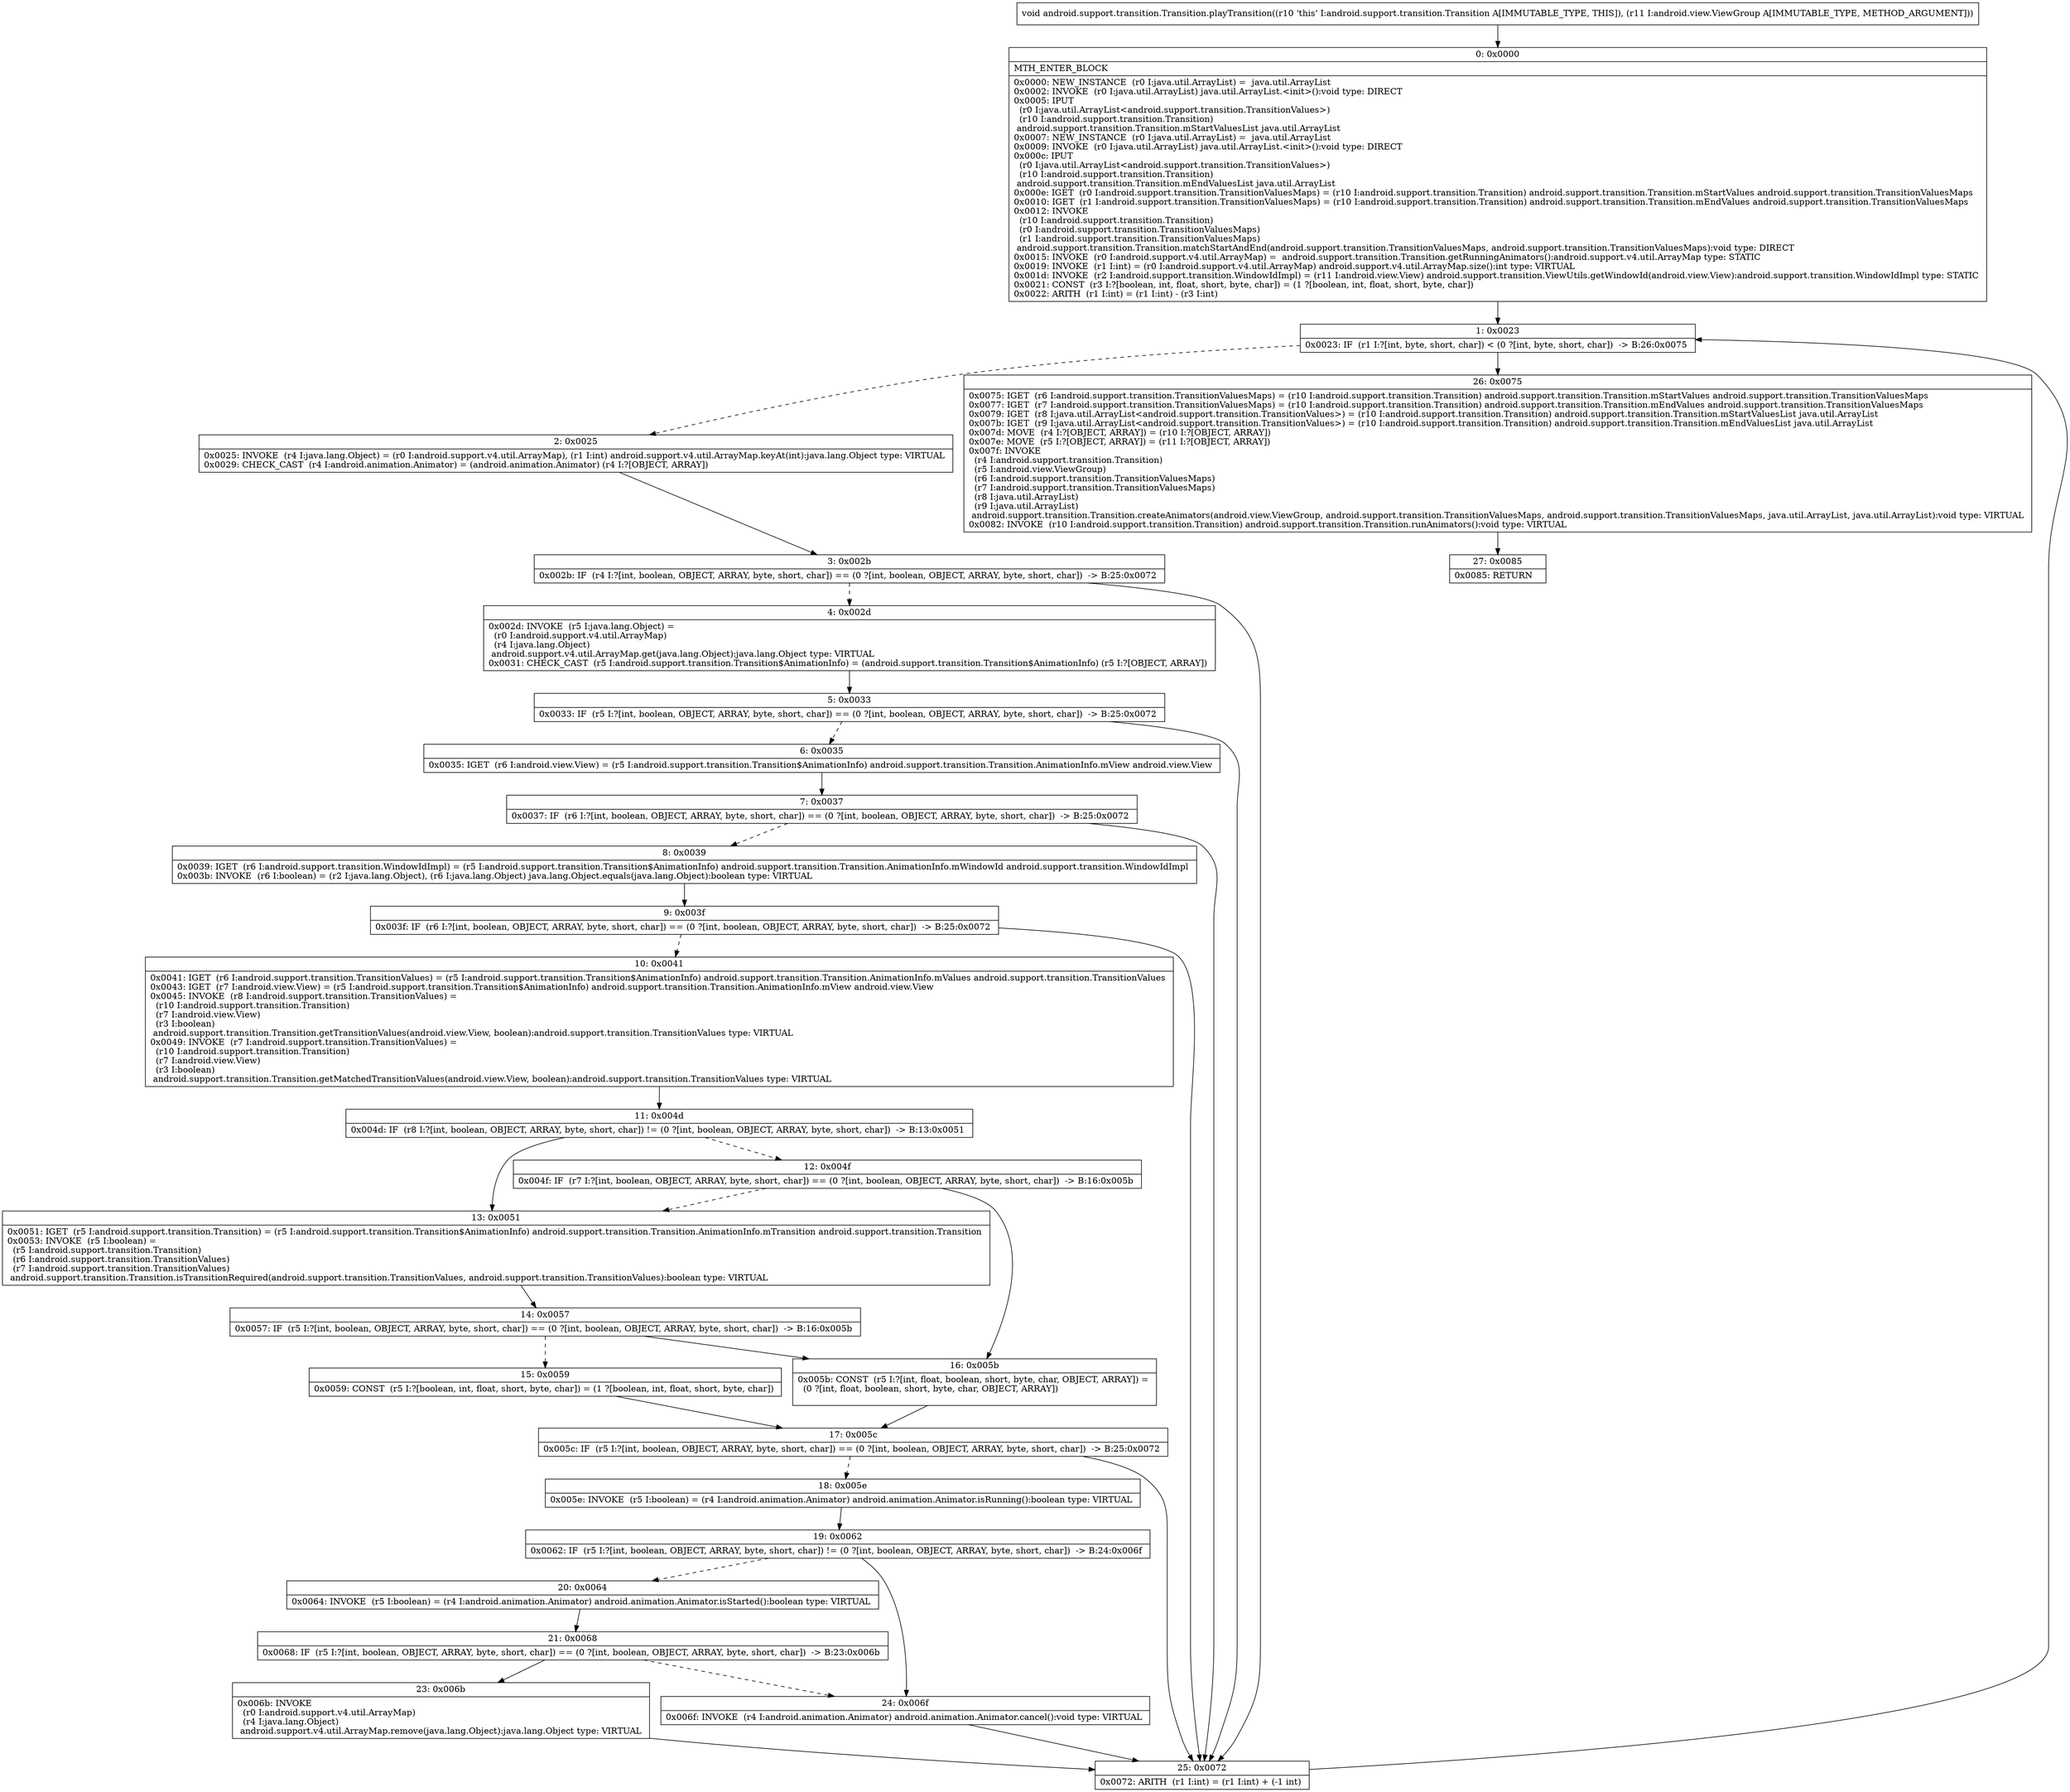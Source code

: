 digraph "CFG forandroid.support.transition.Transition.playTransition(Landroid\/view\/ViewGroup;)V" {
Node_0 [shape=record,label="{0\:\ 0x0000|MTH_ENTER_BLOCK\l|0x0000: NEW_INSTANCE  (r0 I:java.util.ArrayList) =  java.util.ArrayList \l0x0002: INVOKE  (r0 I:java.util.ArrayList) java.util.ArrayList.\<init\>():void type: DIRECT \l0x0005: IPUT  \l  (r0 I:java.util.ArrayList\<android.support.transition.TransitionValues\>)\l  (r10 I:android.support.transition.Transition)\l android.support.transition.Transition.mStartValuesList java.util.ArrayList \l0x0007: NEW_INSTANCE  (r0 I:java.util.ArrayList) =  java.util.ArrayList \l0x0009: INVOKE  (r0 I:java.util.ArrayList) java.util.ArrayList.\<init\>():void type: DIRECT \l0x000c: IPUT  \l  (r0 I:java.util.ArrayList\<android.support.transition.TransitionValues\>)\l  (r10 I:android.support.transition.Transition)\l android.support.transition.Transition.mEndValuesList java.util.ArrayList \l0x000e: IGET  (r0 I:android.support.transition.TransitionValuesMaps) = (r10 I:android.support.transition.Transition) android.support.transition.Transition.mStartValues android.support.transition.TransitionValuesMaps \l0x0010: IGET  (r1 I:android.support.transition.TransitionValuesMaps) = (r10 I:android.support.transition.Transition) android.support.transition.Transition.mEndValues android.support.transition.TransitionValuesMaps \l0x0012: INVOKE  \l  (r10 I:android.support.transition.Transition)\l  (r0 I:android.support.transition.TransitionValuesMaps)\l  (r1 I:android.support.transition.TransitionValuesMaps)\l android.support.transition.Transition.matchStartAndEnd(android.support.transition.TransitionValuesMaps, android.support.transition.TransitionValuesMaps):void type: DIRECT \l0x0015: INVOKE  (r0 I:android.support.v4.util.ArrayMap) =  android.support.transition.Transition.getRunningAnimators():android.support.v4.util.ArrayMap type: STATIC \l0x0019: INVOKE  (r1 I:int) = (r0 I:android.support.v4.util.ArrayMap) android.support.v4.util.ArrayMap.size():int type: VIRTUAL \l0x001d: INVOKE  (r2 I:android.support.transition.WindowIdImpl) = (r11 I:android.view.View) android.support.transition.ViewUtils.getWindowId(android.view.View):android.support.transition.WindowIdImpl type: STATIC \l0x0021: CONST  (r3 I:?[boolean, int, float, short, byte, char]) = (1 ?[boolean, int, float, short, byte, char]) \l0x0022: ARITH  (r1 I:int) = (r1 I:int) \- (r3 I:int) \l}"];
Node_1 [shape=record,label="{1\:\ 0x0023|0x0023: IF  (r1 I:?[int, byte, short, char]) \< (0 ?[int, byte, short, char])  \-\> B:26:0x0075 \l}"];
Node_2 [shape=record,label="{2\:\ 0x0025|0x0025: INVOKE  (r4 I:java.lang.Object) = (r0 I:android.support.v4.util.ArrayMap), (r1 I:int) android.support.v4.util.ArrayMap.keyAt(int):java.lang.Object type: VIRTUAL \l0x0029: CHECK_CAST  (r4 I:android.animation.Animator) = (android.animation.Animator) (r4 I:?[OBJECT, ARRAY]) \l}"];
Node_3 [shape=record,label="{3\:\ 0x002b|0x002b: IF  (r4 I:?[int, boolean, OBJECT, ARRAY, byte, short, char]) == (0 ?[int, boolean, OBJECT, ARRAY, byte, short, char])  \-\> B:25:0x0072 \l}"];
Node_4 [shape=record,label="{4\:\ 0x002d|0x002d: INVOKE  (r5 I:java.lang.Object) = \l  (r0 I:android.support.v4.util.ArrayMap)\l  (r4 I:java.lang.Object)\l android.support.v4.util.ArrayMap.get(java.lang.Object):java.lang.Object type: VIRTUAL \l0x0031: CHECK_CAST  (r5 I:android.support.transition.Transition$AnimationInfo) = (android.support.transition.Transition$AnimationInfo) (r5 I:?[OBJECT, ARRAY]) \l}"];
Node_5 [shape=record,label="{5\:\ 0x0033|0x0033: IF  (r5 I:?[int, boolean, OBJECT, ARRAY, byte, short, char]) == (0 ?[int, boolean, OBJECT, ARRAY, byte, short, char])  \-\> B:25:0x0072 \l}"];
Node_6 [shape=record,label="{6\:\ 0x0035|0x0035: IGET  (r6 I:android.view.View) = (r5 I:android.support.transition.Transition$AnimationInfo) android.support.transition.Transition.AnimationInfo.mView android.view.View \l}"];
Node_7 [shape=record,label="{7\:\ 0x0037|0x0037: IF  (r6 I:?[int, boolean, OBJECT, ARRAY, byte, short, char]) == (0 ?[int, boolean, OBJECT, ARRAY, byte, short, char])  \-\> B:25:0x0072 \l}"];
Node_8 [shape=record,label="{8\:\ 0x0039|0x0039: IGET  (r6 I:android.support.transition.WindowIdImpl) = (r5 I:android.support.transition.Transition$AnimationInfo) android.support.transition.Transition.AnimationInfo.mWindowId android.support.transition.WindowIdImpl \l0x003b: INVOKE  (r6 I:boolean) = (r2 I:java.lang.Object), (r6 I:java.lang.Object) java.lang.Object.equals(java.lang.Object):boolean type: VIRTUAL \l}"];
Node_9 [shape=record,label="{9\:\ 0x003f|0x003f: IF  (r6 I:?[int, boolean, OBJECT, ARRAY, byte, short, char]) == (0 ?[int, boolean, OBJECT, ARRAY, byte, short, char])  \-\> B:25:0x0072 \l}"];
Node_10 [shape=record,label="{10\:\ 0x0041|0x0041: IGET  (r6 I:android.support.transition.TransitionValues) = (r5 I:android.support.transition.Transition$AnimationInfo) android.support.transition.Transition.AnimationInfo.mValues android.support.transition.TransitionValues \l0x0043: IGET  (r7 I:android.view.View) = (r5 I:android.support.transition.Transition$AnimationInfo) android.support.transition.Transition.AnimationInfo.mView android.view.View \l0x0045: INVOKE  (r8 I:android.support.transition.TransitionValues) = \l  (r10 I:android.support.transition.Transition)\l  (r7 I:android.view.View)\l  (r3 I:boolean)\l android.support.transition.Transition.getTransitionValues(android.view.View, boolean):android.support.transition.TransitionValues type: VIRTUAL \l0x0049: INVOKE  (r7 I:android.support.transition.TransitionValues) = \l  (r10 I:android.support.transition.Transition)\l  (r7 I:android.view.View)\l  (r3 I:boolean)\l android.support.transition.Transition.getMatchedTransitionValues(android.view.View, boolean):android.support.transition.TransitionValues type: VIRTUAL \l}"];
Node_11 [shape=record,label="{11\:\ 0x004d|0x004d: IF  (r8 I:?[int, boolean, OBJECT, ARRAY, byte, short, char]) != (0 ?[int, boolean, OBJECT, ARRAY, byte, short, char])  \-\> B:13:0x0051 \l}"];
Node_12 [shape=record,label="{12\:\ 0x004f|0x004f: IF  (r7 I:?[int, boolean, OBJECT, ARRAY, byte, short, char]) == (0 ?[int, boolean, OBJECT, ARRAY, byte, short, char])  \-\> B:16:0x005b \l}"];
Node_13 [shape=record,label="{13\:\ 0x0051|0x0051: IGET  (r5 I:android.support.transition.Transition) = (r5 I:android.support.transition.Transition$AnimationInfo) android.support.transition.Transition.AnimationInfo.mTransition android.support.transition.Transition \l0x0053: INVOKE  (r5 I:boolean) = \l  (r5 I:android.support.transition.Transition)\l  (r6 I:android.support.transition.TransitionValues)\l  (r7 I:android.support.transition.TransitionValues)\l android.support.transition.Transition.isTransitionRequired(android.support.transition.TransitionValues, android.support.transition.TransitionValues):boolean type: VIRTUAL \l}"];
Node_14 [shape=record,label="{14\:\ 0x0057|0x0057: IF  (r5 I:?[int, boolean, OBJECT, ARRAY, byte, short, char]) == (0 ?[int, boolean, OBJECT, ARRAY, byte, short, char])  \-\> B:16:0x005b \l}"];
Node_15 [shape=record,label="{15\:\ 0x0059|0x0059: CONST  (r5 I:?[boolean, int, float, short, byte, char]) = (1 ?[boolean, int, float, short, byte, char]) \l}"];
Node_16 [shape=record,label="{16\:\ 0x005b|0x005b: CONST  (r5 I:?[int, float, boolean, short, byte, char, OBJECT, ARRAY]) = \l  (0 ?[int, float, boolean, short, byte, char, OBJECT, ARRAY])\l \l}"];
Node_17 [shape=record,label="{17\:\ 0x005c|0x005c: IF  (r5 I:?[int, boolean, OBJECT, ARRAY, byte, short, char]) == (0 ?[int, boolean, OBJECT, ARRAY, byte, short, char])  \-\> B:25:0x0072 \l}"];
Node_18 [shape=record,label="{18\:\ 0x005e|0x005e: INVOKE  (r5 I:boolean) = (r4 I:android.animation.Animator) android.animation.Animator.isRunning():boolean type: VIRTUAL \l}"];
Node_19 [shape=record,label="{19\:\ 0x0062|0x0062: IF  (r5 I:?[int, boolean, OBJECT, ARRAY, byte, short, char]) != (0 ?[int, boolean, OBJECT, ARRAY, byte, short, char])  \-\> B:24:0x006f \l}"];
Node_20 [shape=record,label="{20\:\ 0x0064|0x0064: INVOKE  (r5 I:boolean) = (r4 I:android.animation.Animator) android.animation.Animator.isStarted():boolean type: VIRTUAL \l}"];
Node_21 [shape=record,label="{21\:\ 0x0068|0x0068: IF  (r5 I:?[int, boolean, OBJECT, ARRAY, byte, short, char]) == (0 ?[int, boolean, OBJECT, ARRAY, byte, short, char])  \-\> B:23:0x006b \l}"];
Node_23 [shape=record,label="{23\:\ 0x006b|0x006b: INVOKE  \l  (r0 I:android.support.v4.util.ArrayMap)\l  (r4 I:java.lang.Object)\l android.support.v4.util.ArrayMap.remove(java.lang.Object):java.lang.Object type: VIRTUAL \l}"];
Node_24 [shape=record,label="{24\:\ 0x006f|0x006f: INVOKE  (r4 I:android.animation.Animator) android.animation.Animator.cancel():void type: VIRTUAL \l}"];
Node_25 [shape=record,label="{25\:\ 0x0072|0x0072: ARITH  (r1 I:int) = (r1 I:int) + (\-1 int) \l}"];
Node_26 [shape=record,label="{26\:\ 0x0075|0x0075: IGET  (r6 I:android.support.transition.TransitionValuesMaps) = (r10 I:android.support.transition.Transition) android.support.transition.Transition.mStartValues android.support.transition.TransitionValuesMaps \l0x0077: IGET  (r7 I:android.support.transition.TransitionValuesMaps) = (r10 I:android.support.transition.Transition) android.support.transition.Transition.mEndValues android.support.transition.TransitionValuesMaps \l0x0079: IGET  (r8 I:java.util.ArrayList\<android.support.transition.TransitionValues\>) = (r10 I:android.support.transition.Transition) android.support.transition.Transition.mStartValuesList java.util.ArrayList \l0x007b: IGET  (r9 I:java.util.ArrayList\<android.support.transition.TransitionValues\>) = (r10 I:android.support.transition.Transition) android.support.transition.Transition.mEndValuesList java.util.ArrayList \l0x007d: MOVE  (r4 I:?[OBJECT, ARRAY]) = (r10 I:?[OBJECT, ARRAY]) \l0x007e: MOVE  (r5 I:?[OBJECT, ARRAY]) = (r11 I:?[OBJECT, ARRAY]) \l0x007f: INVOKE  \l  (r4 I:android.support.transition.Transition)\l  (r5 I:android.view.ViewGroup)\l  (r6 I:android.support.transition.TransitionValuesMaps)\l  (r7 I:android.support.transition.TransitionValuesMaps)\l  (r8 I:java.util.ArrayList)\l  (r9 I:java.util.ArrayList)\l android.support.transition.Transition.createAnimators(android.view.ViewGroup, android.support.transition.TransitionValuesMaps, android.support.transition.TransitionValuesMaps, java.util.ArrayList, java.util.ArrayList):void type: VIRTUAL \l0x0082: INVOKE  (r10 I:android.support.transition.Transition) android.support.transition.Transition.runAnimators():void type: VIRTUAL \l}"];
Node_27 [shape=record,label="{27\:\ 0x0085|0x0085: RETURN   \l}"];
MethodNode[shape=record,label="{void android.support.transition.Transition.playTransition((r10 'this' I:android.support.transition.Transition A[IMMUTABLE_TYPE, THIS]), (r11 I:android.view.ViewGroup A[IMMUTABLE_TYPE, METHOD_ARGUMENT])) }"];
MethodNode -> Node_0;
Node_0 -> Node_1;
Node_1 -> Node_2[style=dashed];
Node_1 -> Node_26;
Node_2 -> Node_3;
Node_3 -> Node_4[style=dashed];
Node_3 -> Node_25;
Node_4 -> Node_5;
Node_5 -> Node_6[style=dashed];
Node_5 -> Node_25;
Node_6 -> Node_7;
Node_7 -> Node_8[style=dashed];
Node_7 -> Node_25;
Node_8 -> Node_9;
Node_9 -> Node_10[style=dashed];
Node_9 -> Node_25;
Node_10 -> Node_11;
Node_11 -> Node_12[style=dashed];
Node_11 -> Node_13;
Node_12 -> Node_13[style=dashed];
Node_12 -> Node_16;
Node_13 -> Node_14;
Node_14 -> Node_15[style=dashed];
Node_14 -> Node_16;
Node_15 -> Node_17;
Node_16 -> Node_17;
Node_17 -> Node_18[style=dashed];
Node_17 -> Node_25;
Node_18 -> Node_19;
Node_19 -> Node_20[style=dashed];
Node_19 -> Node_24;
Node_20 -> Node_21;
Node_21 -> Node_23;
Node_21 -> Node_24[style=dashed];
Node_23 -> Node_25;
Node_24 -> Node_25;
Node_25 -> Node_1;
Node_26 -> Node_27;
}

